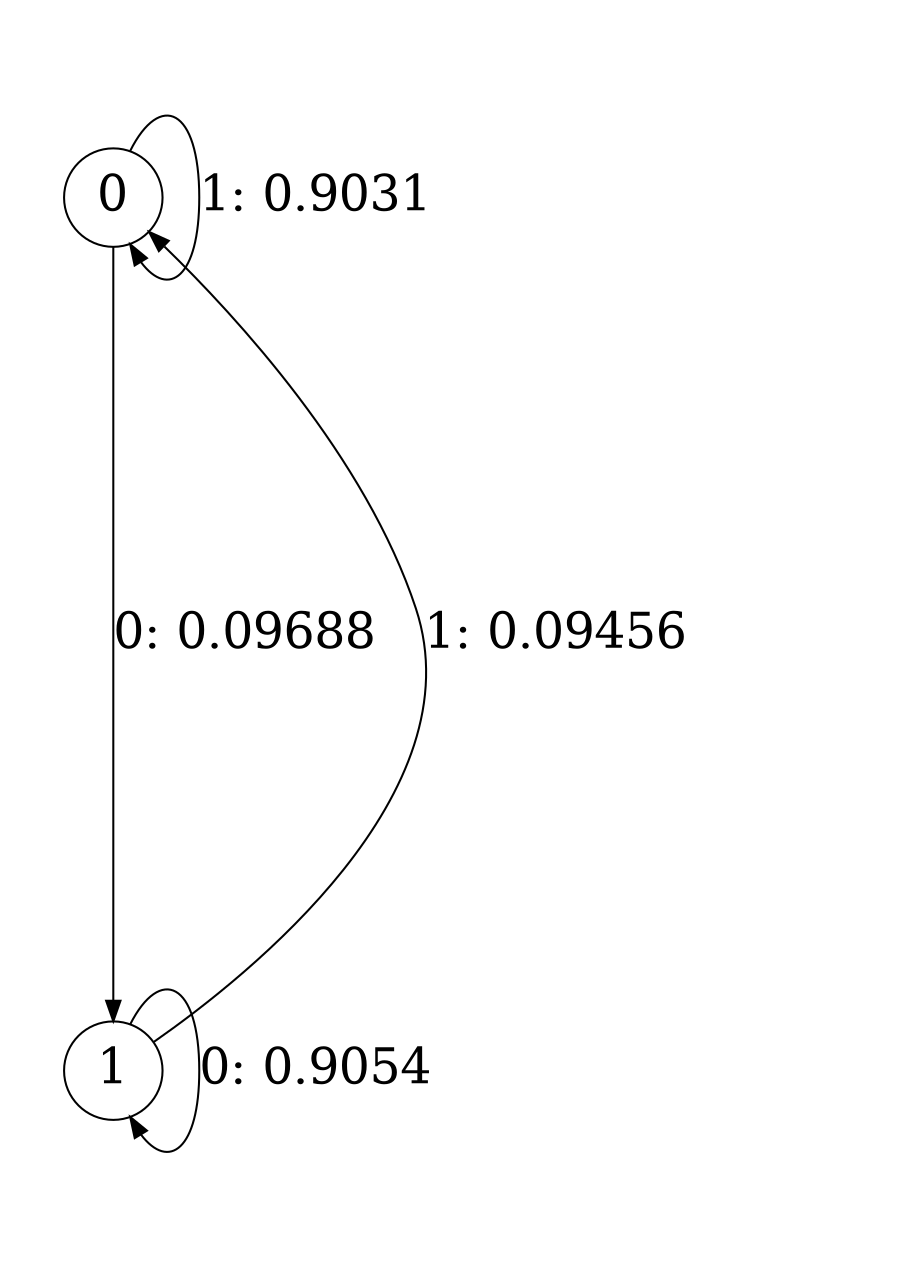 digraph "ch1_face_source_L1" {
size = "6,8.5";
ratio = "fill";
node [shape = circle];
node [fontsize = 24];
edge [fontsize = 24];
0 -> 1 [label = "0: 0.09688  "];
0 -> 0 [label = "1: 0.9031   "];
1 -> 1 [label = "0: 0.9054   "];
1 -> 0 [label = "1: 0.09456  "];
}